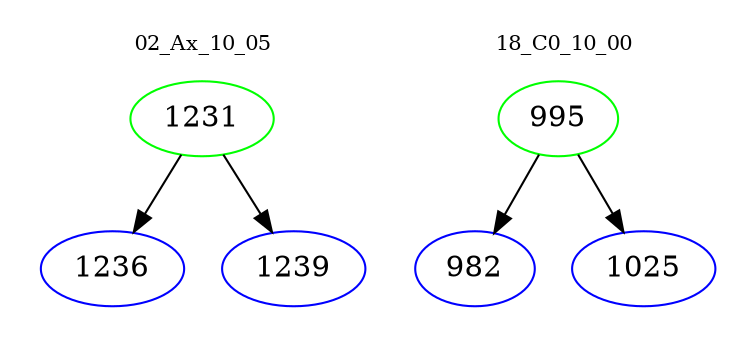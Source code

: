 digraph{
subgraph cluster_0 {
color = white
label = "02_Ax_10_05";
fontsize=10;
T0_1231 [label="1231", color="green"]
T0_1231 -> T0_1236 [color="black"]
T0_1236 [label="1236", color="blue"]
T0_1231 -> T0_1239 [color="black"]
T0_1239 [label="1239", color="blue"]
}
subgraph cluster_1 {
color = white
label = "18_C0_10_00";
fontsize=10;
T1_995 [label="995", color="green"]
T1_995 -> T1_982 [color="black"]
T1_982 [label="982", color="blue"]
T1_995 -> T1_1025 [color="black"]
T1_1025 [label="1025", color="blue"]
}
}
